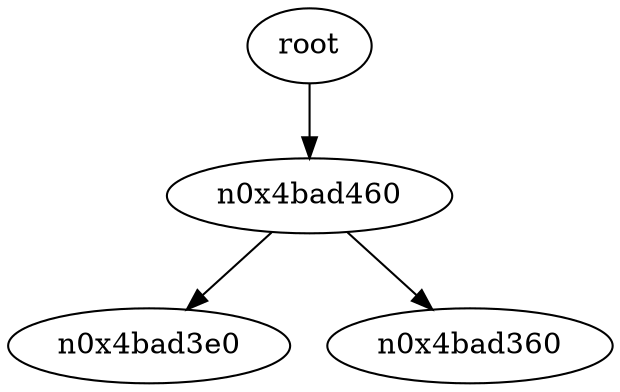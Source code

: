 digraph G {
n0x4bad1f0 [label="root"];
n0x4bad1f0 -> n0x4bad460;
n0x4bad460 -> n0x4bad3e0;
n0x4bad460 -> n0x4bad360;
}
